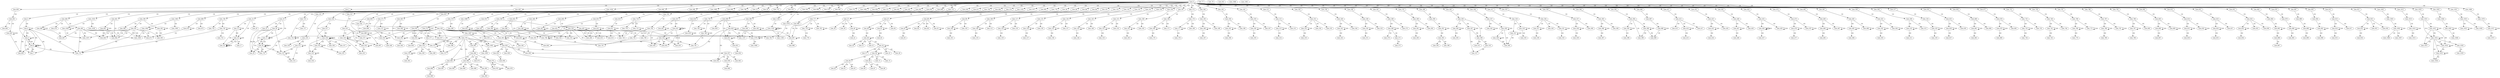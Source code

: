 digraph G {
  Line_0;
  Line_2;
  Line_3;
  Line_4;
  Line_4;
  Line_5;
  Line_7;
  Line_8;
  Line_8;
  Line_13;
  Line_14;
  Line_15;
  Line_15;
  Line_16;
  Line_16;
  Line_17;
  Line_17;
  Line_18;
  Line_18;
  Line_20;
  Line_24;
  Line_25;
  Line_26;
  Line_26;
  Line_27;
  Line_27;
  Line_29;
  Line_30;
  Line_30;
  Line_32;
  Line_36;
  Line_37;
  Line_38;
  Line_39;
  Line_39;
  Line_40;
  Line_40;
  Line_41;
  Line_46;
  Line_47;
  Line_48;
  Line_48;
  Line_49;
  Line_49;
  Line_49;
  Line_50;
  Line_51;
  Line_52;
  Line_54;
  Line_54;
  Line_54;
  Line_55;
  Line_56;
  Line_57;
  Line_59;
  Line_59;
  Line_60;
  Line_61;
  Line_62;
  Line_63;
  Line_66;
  Line_67;
  Line_68;
  Line_69;
  Line_72;
  Line_73;
  Line_77;
  Line_78;
  Line_81;
  Line_81;
  Line_82;
  Line_84;
  Line_88;
  Line_89;
  Line_90;
  Line_91;
  Line_91;
  Line_92;
  Line_92;
  Line_93;
  Line_94;
  Line_98;
  Line_99;
  Line_100;
  Line_100;
  Line_100;
  Line_101;
  Line_103;
  Line_107;
  Line_108;
  Line_109;
  Line_109;
  Line_109;
  Line_110;
  Line_112;
  Line_116;
  Line_117;
  Line_118;
  Line_118;
  Line_118;
  Line_119;
  Line_120;
  Line_124;
  Line_125;
  Line_126;
  Line_126;
  Line_127;
  Line_129;
  Line_133;
  Line_134;
  Line_135;
  Line_135;
  Line_135;
  Line_136;
  Line_137;
  Line_141;
  Line_142;
  Line_143;
  Line_143;
  Line_144;
  Line_146;
  Line_150;
  Line_151;
  Line_152;
  Line_152;
  Line_152;
  Line_153;
  Line_155;
  Line_159;
  Line_160;
  Line_161;
  Line_161;
  Line_161;
  Line_162;
  Line_163;
  Line_167;
  Line_168;
  Line_169;
  Line_169;
  Line_169;
  Line_170;
  Line_171;
  Line_175;
  Line_176;
  Line_177;
  Line_177;
  Line_177;
  Line_178;
  Line_180;
  Line_184;
  Line_185;
  Line_186;
  Line_186;
  Line_186;
  Line_187;
  Line_189;
  Line_193;
  Line_194;
  Line_195;
  Line_195;
  Line_196;
  Line_198;
  Line_202;
  Line_203;
  Line_204;
  Line_204;
  Line_205;
  Line_207;
  Line_211;
  Line_212;
  Line_213;
  Line_213;
  Line_214;
  Line_215;
  Line_219;
  Line_220;
  Line_221;
  Line_221;
  Line_221;
  Line_222;
  Line_222;
  Line_223;
  Line_226;
  Line_230;
  Line_231;
  Line_232;
  Line_232;
  Line_232;
  Line_233;
  Line_234;
  Line_235;
  Line_239;
  Line_240;
  Line_241;
  Line_241;
  Line_242;
  Line_244;
  Line_248;
  Line_249;
  Line_250;
  Line_250;
  Line_251;
  Line_253;
  Line_257;
  Line_258;
  Line_259;
  Line_260;
  Line_260;
  Line_260;
  Line_261;
  Line_261;
  Line_263;
  Line_267;
  Line_268;
  Line_269;
  Line_269;
  Line_270;
  Line_271;
  Line_272;
  Line_275;
  Line_279;
  Line_280;
  Line_281;
  Line_281;
  Line_281;
  Line_283;
  Line_283;
  Line_283;
  Line_285;
  Line_289;
  Line_290;
  Line_291;
  Line_291;
  Line_292;
  Line_293;
  Line_296;
  Line_302;
  Line_303;
  Line_304;
  Line_304;
  Line_305;
  Line_307;
  Line_307;
  Line_307;
  Line_308;
  Line_310;
  Line_311;
  Line_311;
  Line_312;
  Line_312;
  Line_317;
  Line_318;
  Line_319;
  Line_319;
  Line_319;
  Line_320;
  Line_321;
  Line_321;
  Line_325;
  Line_326;
  Line_327;
  Line_327;
  Line_328;
  Line_330;
  Line_331;
  Line_331;
  Line_332;
  Line_336;
  Line_337;
  Line_338;
  Line_338;
  Line_338;
  Line_339;
  Line_339;
  Line_340;
  Line_343;
  Line_343;
  Line_347;
  Line_348;
  Line_349;
  Line_349;
  Line_349;
  Line_350;
  Line_352;
  Line_352;
  Line_356;
  Line_357;
  Line_358;
  Line_358;
  Line_359;
  Line_360;
  Line_364;
  Line_365;
  Line_366;
  Line_366;
  Line_366;
  Line_367;
  Line_369;
  Line_373;
  Line_374;
  Line_375;
  Line_375;
  Line_376;
  Line_377;
  Line_378;
  Line_378;
  Line_379;
  Line_379;
  Line_380;
  Line_381;
  Line_383;
  Line_386;
  Line_389;
  Line_393;
  Line_394;
  Line_395;
  Line_395;
  Line_395;
  Line_396;
  Line_398;
  Line_398;
  Line_399;
  Line_403;
  Line_404;
  Line_405;
  Line_405;
  Line_405;
  Line_406;
  Line_407;
  Line_407;
  Line_411;
  Line_412;
  Line_413;
  Line_414;
  Line_414;
  Line_414;
  Line_415;
  Line_417;
  Line_417;
  Line_421;
  Line_422;
  Line_423;
  Line_423;
  Line_423;
  Line_424;
  Line_426;
  Line_426;
  Line_426;
  Line_426;
  Line_430;
  Line_431;
  Line_432;
  Line_432;
  Line_434;
  Line_434;
  Line_435;
  Line_435;
  Line_439;
  Line_441;
  Line_441;
  Line_445;
  Line_446;
  Line_447;
  Line_447;
  Line_447;
  Line_448;
  Line_450;
  Line_454;
  Line_455;
  Line_456;
  Line_456;
  Line_457;
  Line_457;
  Line_459;
  Line_459;
  Line_459;
  Line_463;
  Line_464;
  Line_465;
  Line_466;
  Line_466;
  Line_466;
  Line_467;
  Line_470;
  Line_474;
  Line_475;
  Line_476;
  Line_476;
  Line_476;
  Line_477;
  Line_478;
  Line_478;
  Line_482;
  Line_483;
  Line_484;
  Line_484;
  Line_485;
  Line_487;
  Line_487;
  Line_491;
  Line_492;
  Line_493;
  Line_493;
  Line_493;
  Line_494;
  Line_496;
  Line_496;
  Line_500;
  Line_501;
  Line_502;
  Line_502;
  Line_502;
  Line_503;
  Line_504;
  Line_504;
  Line_508;
  Line_509;
  Line_510;
  Line_510;
  Line_510;
  Line_511;
  Line_513;
  Line_517;
  Line_518;
  Line_519;
  Line_519;
  Line_519;
  Line_520;
  Line_520;
  Line_525;
  Line_526;
  Line_527;
  Line_527;
  Line_528;
  Line_528;
  Line_528;
  Line_532;
  Line_532;
  Line_532;
  Line_533;
  Line_533;
  Line_533;
  Line_534;
  Line_535;
  Line_536;
  Line_537;
  Line_539;
  Line_539;
  Line_543;
  Line_544;
  Line_545;
  Line_545;
  Line_545;
  Line_546;
  Line_546;
  Line_551;
  Line_552;
  Line_553;
  Line_553;
  Line_554;
  Line_555;
  Line_557;
  Line_557;
  Line_561;
  Line_562;
  Line_563;
  Line_563;
  Line_564;
  Line_566;
  Line_566;
  Line_570;
  Line_571;
  Line_572;
  Line_572;
  Line_572;
  Line_573;
  Line_575;
  Line_575;
  Line_579;
  Line_580;
  Line_581;
  Line_581;
  Line_582;
  Line_584;
  Line_584;
  Line_585;
  Line_585;
  Line_585;
  Line_589;
  Line_590;
  Line_591;
  Line_592;
  Line_592;
  Line_592;
  Line_593;
  Line_596;
  Line_600;
  Line_601;
  Line_602;
  Line_602;
  Line_603;
  Line_605;
  Line_609;
  Line_610;
  Line_611;
  Line_611;
  Line_612;
  Line_617;
  Line_618;
  Line_619;
  Line_619;
  Line_619;
  Line_620;
  Line_624;
  Line_625;
  Line_626;
  Line_626;
  Line_626;
  Line_627;
  Line_629;
  Line_633;
  Line_634;
  Line_635;
  Line_635;
  Line_635;
  Line_636;
  Line_637;
  Line_641;
  Line_642;
  Line_643;
  Line_643;
  Line_643;
  Line_644;
  Line_646;
  Line_650;
  Line_651;
  Line_652;
  Line_652;
  Line_652;
  Line_653;
  Line_655;
  Line_659;
  Line_660;
  Line_661;
  Line_661;
  Line_661;
  Line_662;
  Line_664;
  Line_668;
  Line_669;
  Line_670;
  Line_670;
  Line_670;
  Line_671;
  Line_673;
  Line_677;
  Line_678;
  Line_679;
  Line_679;
  Line_679;
  Line_680;
  Line_682;
  Line_686;
  Line_687;
  Line_688;
  Line_688;
  Line_688;
  Line_689;
  Line_694;
  Line_695;
  Line_696;
  Line_696;
  Line_696;
  Line_697;
  Line_699;
  Line_703;
  Line_704;
  Line_705;
  Line_706;
  Line_706;
  Line_707;
  Line_709;
  Line_713;
  Line_714;
  Line_715;
  Line_715;
  Line_716;
  Line_718;
  Line_722;
  Line_723;
  Line_724;
  Line_724;
  Line_724;
  Line_725;
  Line_727;
  Line_731;
  Line_732;
  Line_733;
  Line_733;
  Line_733;
  Line_734;
  Line_735;
  Line_739;
  Line_740;
  Line_741;
  Line_741;
  Line_741;
  Line_742;
  Line_744;
  Line_748;
  Line_749;
  Line_750;
  Line_750;
  Line_750;
  Line_751;
  Line_752;
  Line_754;
  Line_758;
  Line_759;
  Line_760;
  Line_760;
  Line_760;
  Line_761;
  Line_763;
  Line_763;
  Line_767;
  Line_768;
  Line_769;
  Line_769;
  Line_769;
  Line_770;
  Line_772;
  Line_772;
  Line_776;
  Line_777;
  Line_778;
  Line_778;
  Line_778;
  Line_779;
  Line_781;
  Line_781;
  Line_781;
  Line_782;
  Line_786;
  Line_787;
  Line_788;
  Line_788;
  Line_788;
  Line_789;
  Line_791;
  Line_791;
  Line_795;
  Line_796;
  Line_797;
  Line_797;
  Line_797;
  Line_798;
  Line_800;
  Line_804;
  Line_805;
  Line_806;
  Line_806;
  Line_806;
  Line_807;
  Line_809;
  Line_809;
  Line_813;
  Line_814;
  Line_815;
  Line_815;
  Line_815;
  Line_816;
  Line_818;
  Line_818;
  Line_822;
  Line_823;
  Line_824;
  Line_824;
  Line_824;
  Line_825;
  Line_827;
  Line_831;
  Line_832;
  Line_833;
  Line_833;
  Line_833;
  Line_834;
  Line_835;
  Line_836;
  Line_840;
  Line_841;
  Line_842;
  Line_842;
  Line_843;
  Line_844;
  Line_848;
  Line_849;
  Line_850;
  Line_850;
  Line_850;
  Line_850;
  Line_851;
  Line_851;
  Line_851;
  Line_853;
  Line_854;
  Line_854;
  Line_855;
  Line_855;
  Line_855;
  Line_859;
  Line_859;
  Line_859;
  Line_859;
  Line_863;
  Line_864;
  Line_865;
  Line_865;
  Line_865;
  Line_866;
  Line_867;
  Line_878;
  Line_879;
  Line_880;
  Line_880;
  Line_880;
  Line_881;
  Line_881;
  Line_881;
  Line_887;
  Line_888;
  Line_889;
  Line_889;
  Line_889;
  Line_890;
  Line_890;
  Line_890;
  Line_895;
  Line_896;
  Line_897;
  Line_897;
  Line_898;
  Line_903;
  Line_904;
  Line_905;
  Line_905;
  Line_905;
  Line_906;
  Line_912;
  Line_913;
  Line_914;
  Line_914;
  Line_914;
  Line_915;
  Line_917;
  Line_921;
  Line_922;
  Line_923;
  Line_923;
  Line_923;
  Line_924;
  Line_925;
  Line_926;
  Line_930;
  Line_931;
  Line_932;
  Line_932;
  Line_932;
  Line_933;
  Line_934;
  Line_936;
  Line_937;
  Line_937;
  Line_939;
  Line_940;
  Line_942;
  Line_945;
  Line_955;
  Line_956;
  Line_958;
  Line_961;
  Line_964;
  Line_965;
  Line_967;
  Line_968;
  Line_968;
  Line_969;
  Line_972;
  Line_974;
  Line_976;
  Line_979;
  Line_984;
  Line_985;
  Line_989;
  Line_992;
  Line_993;
  Line_995;
  Line_1002;
  Line_1003;
  Line_1004;
  Line_1004;
  Line_1004;
  Line_1006;
  Line_1006;
  Line_1006;
  Line_1007;
  Line_1012;
  Line_1013;
  Line_1014;
  Line_1014;
  Line_1015;
  Line_1020;
  Line_1021;
  Line_1022;
  Line_1022;
  Line_1023;
  Line_1023;
  Line_1024;
  Line_1024;
  Line_1025;
  Line_1025;
  Line_1026;
  Line_1027;
  Line_1028;
  Line_1029;
  Line_1034;
  Line_1035;
  Line_1036;
  Line_1036;
  Line_1036;
  Line_1037;
  Line_1039;
  Line_1043;
  Line_1044;
  Line_1045;
  Line_1045;
  Line_1045;
  Line_1046;
  Line_1051;
  Line_1052;
  Line_1053;
  Line_1053;
  Line_1053;
  Line_1056;
  Line_1060;
  Line_1061;
  Line_1062;
  Line_1062;
  Line_1062;
  Line_1063;
  Line_1065;
  Line_1069;
  Line_1070;
  Line_1071;
  Line_1071;
  Line_1071;
  Line_1072;
  Line_1077;
  Line_1078;
  Line_1079;
  Line_1079;
  Line_1079;
  Line_1080;
  Line_1085;
  Line_1086;
  Line_1087;
  Line_1087;
  Line_1089;
  Line_1091;
  Line_1093;
  Line_1093;
  Line_1095;
  Line_1103;
  Line_1104;
  Line_1105;
  Line_1105;
  Line_1106;
  Line_1107;
  Line_0 -> Line_2 [ label="CD" ];
  Line_2 -> Line_3 [ label="CD" ];
  Line_3 -> Line_4 [ label="CD" ];
  Line_4 -> Line_4 [ label="CD" ];
  Line_3 -> Line_5 [ label="CD" ];
  Line_5 -> Line_5 [ label="CD" ];
  Line_4 -> Line_5 [ label="FD" ];
  Line_5 -> Line_7 [ label="CD" ];
  Line_4 -> Line_7 [ label="FD" ];
  Line_5 -> Line_8 [ label="CD" ];
  Line_8 -> Line_8 [ label="FD" ];
  Line_4 -> Line_8 [ label="FD" ];
  Line_8 -> Line_8 [ label="CD" ];
  Line_0 -> Line_13 [ label="CD" ];
  Line_13 -> Line_14 [ label="CD" ];
  Line_14 -> Line_15 [ label="CD" ];
  Line_15 -> Line_15 [ label="CD" ];
  Line_14 -> Line_16 [ label="CD" ];
  Line_16 -> Line_16 [ label="CD" ];
  Line_15 -> Line_16 [ label="FD" ];
  Line_16 -> Line_17 [ label="CD" ];
  Line_16 -> Line_18 [ label="CD" ];
  Line_18 -> Line_18 [ label="FD" ];
  Line_15 -> Line_18 [ label="FD" ];
  Line_18 -> Line_18 [ label="CD" ];
  Line_14 -> Line_20 [ label="CD" ];
  Line_0 -> Line_24 [ label="CD" ];
  Line_24 -> Line_25 [ label="CD" ];
  Line_25 -> Line_26 [ label="CD" ];
  Line_26 -> Line_26 [ label="CD" ];
  Line_25 -> Line_27 [ label="CD" ];
  Line_27 -> Line_27 [ label="CD" ];
  Line_26 -> Line_27 [ label="FD" ];
  Line_27 -> Line_29 [ label="CD" ];
  Line_26 -> Line_29 [ label="FD" ];
  Line_27 -> Line_30 [ label="CD" ];
  Line_30 -> Line_30 [ label="FD" ];
  Line_26 -> Line_30 [ label="FD" ];
  Line_30 -> Line_30 [ label="CD" ];
  Line_25 -> Line_32 [ label="CD" ];
  Line_0 -> Line_36 [ label="CD" ];
  Line_36 -> Line_37 [ label="CD" ];
  Line_37 -> Line_38 [ label="CD" ];
  Line_37 -> Line_39 [ label="CD" ];
  Line_37 -> Line_40 [ label="CD" ];
  Line_40 -> Line_40 [ label="CD" ];
  Line_40 -> Line_41 [ label="CD" ];
  Line_0 -> Line_46 [ label="CD" ];
  Line_46 -> Line_47 [ label="CD" ];
  Line_47 -> Line_48 [ label="CD" ];
  Line_48 -> Line_48 [ label="CD" ];
  Line_48 -> Line_49 [ label="CD" ];
  Line_49 -> Line_49 [ label="CD" ];
  Line_49 -> Line_50 [ label="CD" ];
  Line_49 -> Line_51 [ label="CD" ];
  Line_49 -> Line_52 [ label="CD" ];
  Line_49 -> Line_54 [ label="CD" ];
  Line_54 -> Line_54 [ label="CD" ];
  Line_54 -> Line_55 [ label="CD" ];
  Line_54 -> Line_56 [ label="CD" ];
  Line_54 -> Line_57 [ label="CD" ];
  Line_54 -> Line_59 [ label="CD" ];
  Line_59 -> Line_59 [ label="CD" ];
  Line_59 -> Line_60 [ label="CD" ];
  Line_60 -> Line_61 [ label="CD" ];
  Line_60 -> Line_62 [ label="CD" ];
  Line_60 -> Line_63 [ label="CD" ];
  Line_59 -> Line_66 [ label="CD" ];
  Line_66 -> Line_67 [ label="CD" ];
  Line_66 -> Line_68 [ label="CD" ];
  Line_66 -> Line_69 [ label="CD" ];
  Line_59 -> Line_72 [ label="CD" ];
  Line_59 -> Line_73 [ label="CD" ];
  Line_47 -> Line_81 [ label="CD" ];
  Line_81 -> Line_81 [ label="CD" ];
  Line_81 -> Line_82 [ label="CD" ];
  Line_47 -> Line_84 [ label="CD" ];
  Line_0 -> Line_88 [ label="CD" ];
  Line_88 -> Line_89 [ label="CD" ];
  Line_89 -> Line_90 [ label="CD" ];
  Line_89 -> Line_91 [ label="CD" ];
  Line_91 -> Line_91 [ label="CD" ];
  Line_89 -> Line_92 [ label="CD" ];
  Line_92 -> Line_92 [ label="CD" ];
  Line_92 -> Line_93 [ label="CD" ];
  Line_89 -> Line_94 [ label="CD" ];
  Line_0 -> Line_98 [ label="CD" ];
  Line_98 -> Line_99 [ label="CD" ];
  Line_99 -> Line_100 [ label="CD" ];
  Line_100 -> Line_100 [ label="CD" ];
  Line_100 -> Line_101 [ label="CD" ];
  Line_99 -> Line_103 [ label="CD" ];
  Line_0 -> Line_107 [ label="CD" ];
  Line_107 -> Line_108 [ label="CD" ];
  Line_108 -> Line_109 [ label="CD" ];
  Line_109 -> Line_109 [ label="CD" ];
  Line_109 -> Line_110 [ label="CD" ];
  Line_108 -> Line_112 [ label="CD" ];
  Line_0 -> Line_116 [ label="CD" ];
  Line_116 -> Line_117 [ label="CD" ];
  Line_117 -> Line_118 [ label="CD" ];
  Line_118 -> Line_118 [ label="CD" ];
  Line_118 -> Line_119 [ label="CD" ];
  Line_117 -> Line_120 [ label="CD" ];
  Line_0 -> Line_124 [ label="CD" ];
  Line_124 -> Line_125 [ label="CD" ];
  Line_125 -> Line_126 [ label="CD" ];
  Line_126 -> Line_126 [ label="CD" ];
  Line_126 -> Line_127 [ label="CD" ];
  Line_125 -> Line_129 [ label="CD" ];
  Line_0 -> Line_133 [ label="CD" ];
  Line_133 -> Line_134 [ label="CD" ];
  Line_134 -> Line_135 [ label="CD" ];
  Line_135 -> Line_135 [ label="CD" ];
  Line_135 -> Line_136 [ label="CD" ];
  Line_134 -> Line_137 [ label="CD" ];
  Line_0 -> Line_141 [ label="CD" ];
  Line_141 -> Line_142 [ label="CD" ];
  Line_142 -> Line_143 [ label="CD" ];
  Line_143 -> Line_143 [ label="CD" ];
  Line_143 -> Line_144 [ label="CD" ];
  Line_142 -> Line_146 [ label="CD" ];
  Line_0 -> Line_150 [ label="CD" ];
  Line_150 -> Line_151 [ label="CD" ];
  Line_151 -> Line_152 [ label="CD" ];
  Line_152 -> Line_152 [ label="CD" ];
  Line_152 -> Line_153 [ label="CD" ];
  Line_151 -> Line_155 [ label="CD" ];
  Line_0 -> Line_159 [ label="CD" ];
  Line_159 -> Line_160 [ label="CD" ];
  Line_160 -> Line_161 [ label="CD" ];
  Line_161 -> Line_161 [ label="CD" ];
  Line_161 -> Line_162 [ label="CD" ];
  Line_160 -> Line_163 [ label="CD" ];
  Line_0 -> Line_167 [ label="CD" ];
  Line_167 -> Line_168 [ label="CD" ];
  Line_168 -> Line_169 [ label="CD" ];
  Line_169 -> Line_169 [ label="CD" ];
  Line_169 -> Line_170 [ label="CD" ];
  Line_168 -> Line_171 [ label="CD" ];
  Line_0 -> Line_175 [ label="CD" ];
  Line_175 -> Line_176 [ label="CD" ];
  Line_176 -> Line_177 [ label="CD" ];
  Line_177 -> Line_177 [ label="CD" ];
  Line_177 -> Line_178 [ label="CD" ];
  Line_176 -> Line_180 [ label="CD" ];
  Line_0 -> Line_184 [ label="CD" ];
  Line_184 -> Line_185 [ label="CD" ];
  Line_185 -> Line_186 [ label="CD" ];
  Line_186 -> Line_186 [ label="CD" ];
  Line_186 -> Line_187 [ label="CD" ];
  Line_185 -> Line_189 [ label="CD" ];
  Line_0 -> Line_193 [ label="CD" ];
  Line_193 -> Line_194 [ label="CD" ];
  Line_194 -> Line_195 [ label="CD" ];
  Line_195 -> Line_195 [ label="CD" ];
  Line_195 -> Line_196 [ label="CD" ];
  Line_194 -> Line_198 [ label="CD" ];
  Line_0 -> Line_202 [ label="CD" ];
  Line_202 -> Line_203 [ label="CD" ];
  Line_203 -> Line_204 [ label="CD" ];
  Line_204 -> Line_204 [ label="CD" ];
  Line_204 -> Line_205 [ label="CD" ];
  Line_203 -> Line_207 [ label="CD" ];
  Line_0 -> Line_211 [ label="CD" ];
  Line_211 -> Line_212 [ label="CD" ];
  Line_212 -> Line_213 [ label="CD" ];
  Line_213 -> Line_213 [ label="CD" ];
  Line_213 -> Line_214 [ label="CD" ];
  Line_212 -> Line_215 [ label="CD" ];
  Line_0 -> Line_219 [ label="CD" ];
  Line_219 -> Line_220 [ label="CD" ];
  Line_220 -> Line_221 [ label="CD" ];
  Line_221 -> Line_221 [ label="CD" ];
  Line_221 -> Line_222 [ label="CD" ];
  Line_222 -> Line_222 [ label="CD" ];
  Line_30 -> Line_222 [ label="FD" ];
  Line_26 -> Line_222 [ label="FD" ];
  Line_221 -> Line_223 [ label="CD" ];
  Line_222 -> Line_223 [ label="FD" ];
  Line_220 -> Line_226 [ label="CD" ];
  Line_0 -> Line_230 [ label="CD" ];
  Line_230 -> Line_231 [ label="CD" ];
  Line_231 -> Line_232 [ label="CD" ];
  Line_232 -> Line_232 [ label="CD" ];
  Line_232 -> Line_233 [ label="CD" ];
  Line_231 -> Line_234 [ label="CD" ];
  Line_231 -> Line_235 [ label="CD" ];
  Line_0 -> Line_239 [ label="CD" ];
  Line_239 -> Line_240 [ label="CD" ];
  Line_240 -> Line_241 [ label="CD" ];
  Line_241 -> Line_241 [ label="CD" ];
  Line_241 -> Line_242 [ label="CD" ];
  Line_240 -> Line_244 [ label="CD" ];
  Line_0 -> Line_248 [ label="CD" ];
  Line_248 -> Line_249 [ label="CD" ];
  Line_249 -> Line_250 [ label="CD" ];
  Line_250 -> Line_250 [ label="CD" ];
  Line_250 -> Line_251 [ label="CD" ];
  Line_249 -> Line_253 [ label="CD" ];
  Line_0 -> Line_257 [ label="CD" ];
  Line_257 -> Line_258 [ label="CD" ];
  Line_258 -> Line_259 [ label="CD" ];
  Line_258 -> Line_260 [ label="CD" ];
  Line_260 -> Line_260 [ label="CD" ];
  Line_260 -> Line_261 [ label="CD" ];
  Line_259 -> Line_261 [ label="FD" ];
  Line_258 -> Line_263 [ label="CD" ];
  Line_0 -> Line_267 [ label="CD" ];
  Line_267 -> Line_268 [ label="CD" ];
  Line_268 -> Line_269 [ label="CD" ];
  Line_269 -> Line_269 [ label="CD" ];
  Line_269 -> Line_270 [ label="CD" ];
  Line_269 -> Line_271 [ label="CD" ];
  Line_271 -> Line_272 [ label="CD" ];
  Line_268 -> Line_275 [ label="CD" ];
  Line_0 -> Line_279 [ label="CD" ];
  Line_279 -> Line_280 [ label="CD" ];
  Line_280 -> Line_281 [ label="CD" ];
  Line_281 -> Line_281 [ label="CD" ];
  Line_281 -> Line_283 [ label="CD" ];
  Line_280 -> Line_285 [ label="CD" ];
  Line_0 -> Line_289 [ label="CD" ];
  Line_289 -> Line_290 [ label="CD" ];
  Line_290 -> Line_291 [ label="CD" ];
  Line_291 -> Line_291 [ label="CD" ];
  Line_291 -> Line_292 [ label="CD" ];
  Line_292 -> Line_293 [ label="CD" ];
  Line_292 -> Line_296 [ label="CD" ];
  Line_0 -> Line_302 [ label="CD" ];
  Line_302 -> Line_303 [ label="CD" ];
  Line_303 -> Line_304 [ label="CD" ];
  Line_304 -> Line_304 [ label="CD" ];
  Line_304 -> Line_305 [ label="CD" ];
  Line_303 -> Line_307 [ label="CD" ];
  Line_307 -> Line_307 [ label="CD" ];
  Line_303 -> Line_308 [ label="CD" ];
  Line_307 -> Line_308 [ label="FD" ];
  Line_308 -> Line_310 [ label="CD" ];
  Line_310 -> Line_311 [ label="CD" ];
  Line_307 -> Line_311 [ label="FD" ];
  Line_308 -> Line_312 [ label="CD" ];
  Line_0 -> Line_317 [ label="CD" ];
  Line_317 -> Line_318 [ label="CD" ];
  Line_318 -> Line_319 [ label="CD" ];
  Line_319 -> Line_319 [ label="CD" ];
  Line_319 -> Line_320 [ label="CD" ];
  Line_318 -> Line_321 [ label="CD" ];
  Line_321 -> Line_321 [ label="CD" ];
  Line_0 -> Line_325 [ label="CD" ];
  Line_325 -> Line_326 [ label="CD" ];
  Line_326 -> Line_327 [ label="CD" ];
  Line_327 -> Line_327 [ label="CD" ];
  Line_327 -> Line_328 [ label="CD" ];
  Line_326 -> Line_330 [ label="CD" ];
  Line_326 -> Line_331 [ label="CD" ];
  Line_331 -> Line_331 [ label="CD" ];
  Line_331 -> Line_332 [ label="CD" ];
  Line_0 -> Line_336 [ label="CD" ];
  Line_336 -> Line_337 [ label="CD" ];
  Line_337 -> Line_338 [ label="CD" ];
  Line_338 -> Line_338 [ label="CD" ];
  Line_338 -> Line_339 [ label="CD" ];
  Line_339 -> Line_339 [ label="CD" ];
  Line_338 -> Line_340 [ label="CD" ];
  Line_339 -> Line_340 [ label="FD" ];
  Line_321 -> Line_340 [ label="FD" ];
  Line_337 -> Line_343 [ label="CD" ];
  Line_343 -> Line_343 [ label="CD" ];
  Line_0 -> Line_347 [ label="CD" ];
  Line_347 -> Line_348 [ label="CD" ];
  Line_348 -> Line_349 [ label="CD" ];
  Line_349 -> Line_349 [ label="CD" ];
  Line_349 -> Line_350 [ label="CD" ];
  Line_259 -> Line_350 [ label="FD" ];
  Line_348 -> Line_352 [ label="CD" ];
  Line_352 -> Line_352 [ label="CD" ];
  Line_259 -> Line_352 [ label="FD" ];
  Line_0 -> Line_356 [ label="CD" ];
  Line_356 -> Line_357 [ label="CD" ];
  Line_357 -> Line_358 [ label="CD" ];
  Line_358 -> Line_358 [ label="CD" ];
  Line_358 -> Line_359 [ label="CD" ];
  Line_357 -> Line_360 [ label="CD" ];
  Line_0 -> Line_364 [ label="CD" ];
  Line_364 -> Line_365 [ label="CD" ];
  Line_365 -> Line_366 [ label="CD" ];
  Line_366 -> Line_366 [ label="CD" ];
  Line_366 -> Line_367 [ label="CD" ];
  Line_365 -> Line_369 [ label="CD" ];
  Line_0 -> Line_373 [ label="CD" ];
  Line_373 -> Line_374 [ label="CD" ];
  Line_374 -> Line_375 [ label="CD" ];
  Line_375 -> Line_375 [ label="CD" ];
  Line_375 -> Line_376 [ label="CD" ];
  Line_375 -> Line_377 [ label="CD" ];
  Line_377 -> Line_378 [ label="CD" ];
  Line_378 -> Line_379 [ label="CD" ];
  Line_379 -> Line_379 [ label="CD" ];
  Line_378 -> Line_380 [ label="CD" ];
  Line_379 -> Line_381 [ label="FD" ];
  Line_378 -> Line_383 [ label="CD" ];
  Line_377 -> Line_386 [ label="CD" ];
  Line_376 -> Line_386 [ label="FD" ];
  Line_374 -> Line_389 [ label="CD" ];
  Line_0 -> Line_393 [ label="CD" ];
  Line_393 -> Line_394 [ label="CD" ];
  Line_394 -> Line_395 [ label="CD" ];
  Line_395 -> Line_395 [ label="CD" ];
  Line_395 -> Line_396 [ label="CD" ];
  Line_394 -> Line_398 [ label="CD" ];
  Line_398 -> Line_398 [ label="CD" ];
  Line_394 -> Line_399 [ label="CD" ];
  Line_398 -> Line_399 [ label="FD" ];
  Line_0 -> Line_403 [ label="CD" ];
  Line_403 -> Line_404 [ label="CD" ];
  Line_404 -> Line_405 [ label="CD" ];
  Line_405 -> Line_405 [ label="CD" ];
  Line_405 -> Line_406 [ label="CD" ];
  Line_259 -> Line_406 [ label="FD" ];
  Line_404 -> Line_407 [ label="CD" ];
  Line_407 -> Line_407 [ label="CD" ];
  Line_0 -> Line_411 [ label="CD" ];
  Line_411 -> Line_412 [ label="CD" ];
  Line_412 -> Line_413 [ label="CD" ];
  Line_412 -> Line_414 [ label="CD" ];
  Line_414 -> Line_414 [ label="CD" ];
  Line_414 -> Line_415 [ label="CD" ];
  Line_412 -> Line_417 [ label="CD" ];
  Line_0 -> Line_421 [ label="CD" ];
  Line_421 -> Line_422 [ label="CD" ];
  Line_422 -> Line_423 [ label="CD" ];
  Line_423 -> Line_423 [ label="CD" ];
  Line_423 -> Line_424 [ label="CD" ];
  Line_422 -> Line_426 [ label="CD" ];
  Line_0 -> Line_430 [ label="CD" ];
  Line_430 -> Line_431 [ label="CD" ];
  Line_431 -> Line_432 [ label="CD" ];
  Line_432 -> Line_432 [ label="CD" ];
  Line_432 -> Line_432 [ label="CD" ];
  Line_432 -> Line_434 [ label="CD" ];
  Line_434 -> Line_434 [ label="CD" ];
  Line_432 -> Line_435 [ label="CD" ];
  Line_434 -> Line_435 [ label="FD" ];
  Line_432 -> Line_439 [ label="CD" ];
  Line_434 -> Line_439 [ label="FD" ];
  Line_431 -> Line_441 [ label="CD" ];
  Line_441 -> Line_441 [ label="CD" ];
  Line_0 -> Line_445 [ label="CD" ];
  Line_445 -> Line_446 [ label="CD" ];
  Line_446 -> Line_447 [ label="CD" ];
  Line_447 -> Line_447 [ label="CD" ];
  Line_447 -> Line_448 [ label="CD" ];
  Line_446 -> Line_450 [ label="CD" ];
  Line_0 -> Line_454 [ label="CD" ];
  Line_454 -> Line_455 [ label="CD" ];
  Line_455 -> Line_456 [ label="CD" ];
  Line_456 -> Line_456 [ label="CD" ];
  Line_456 -> Line_456 [ label="CD" ];
  Line_456 -> Line_457 [ label="CD" ];
  Line_455 -> Line_459 [ label="CD" ];
  Line_459 -> Line_459 [ label="CD" ];
  Line_0 -> Line_463 [ label="CD" ];
  Line_463 -> Line_464 [ label="CD" ];
  Line_464 -> Line_465 [ label="CD" ];
  Line_464 -> Line_466 [ label="CD" ];
  Line_466 -> Line_466 [ label="CD" ];
  Line_466 -> Line_467 [ label="CD" ];
  Line_465 -> Line_467 [ label="FD" ];
  Line_464 -> Line_470 [ label="CD" ];
  Line_0 -> Line_474 [ label="CD" ];
  Line_474 -> Line_475 [ label="CD" ];
  Line_475 -> Line_476 [ label="CD" ];
  Line_476 -> Line_476 [ label="CD" ];
  Line_476 -> Line_477 [ label="CD" ];
  Line_475 -> Line_478 [ label="CD" ];
  Line_478 -> Line_478 [ label="CD" ];
  Line_0 -> Line_482 [ label="CD" ];
  Line_482 -> Line_483 [ label="CD" ];
  Line_483 -> Line_484 [ label="CD" ];
  Line_484 -> Line_484 [ label="CD" ];
  Line_484 -> Line_485 [ label="CD" ];
  Line_483 -> Line_487 [ label="CD" ];
  Line_487 -> Line_487 [ label="CD" ];
  Line_0 -> Line_491 [ label="CD" ];
  Line_491 -> Line_492 [ label="CD" ];
  Line_492 -> Line_493 [ label="CD" ];
  Line_493 -> Line_493 [ label="CD" ];
  Line_493 -> Line_494 [ label="CD" ];
  Line_492 -> Line_496 [ label="CD" ];
  Line_496 -> Line_496 [ label="CD" ];
  Line_0 -> Line_500 [ label="CD" ];
  Line_500 -> Line_501 [ label="CD" ];
  Line_501 -> Line_502 [ label="CD" ];
  Line_502 -> Line_502 [ label="CD" ];
  Line_502 -> Line_503 [ label="CD" ];
  Line_501 -> Line_504 [ label="CD" ];
  Line_504 -> Line_504 [ label="CD" ];
  Line_0 -> Line_508 [ label="CD" ];
  Line_508 -> Line_509 [ label="CD" ];
  Line_509 -> Line_510 [ label="CD" ];
  Line_510 -> Line_510 [ label="CD" ];
  Line_510 -> Line_511 [ label="CD" ];
  Line_509 -> Line_513 [ label="CD" ];
  Line_0 -> Line_517 [ label="CD" ];
  Line_517 -> Line_518 [ label="CD" ];
  Line_518 -> Line_519 [ label="CD" ];
  Line_519 -> Line_519 [ label="CD" ];
  Line_519 -> Line_520 [ label="CD" ];
  Line_0 -> Line_525 [ label="CD" ];
  Line_525 -> Line_526 [ label="CD" ];
  Line_526 -> Line_527 [ label="CD" ];
  Line_526 -> Line_528 [ label="CD" ];
  Line_528 -> Line_528 [ label="CD" ];
  Line_528 -> Line_528 [ label="CD" ];
  Line_527 -> Line_528 [ label="FD" ];
  Line_528 -> Line_532 [ label="CD" ];
  Line_532 -> Line_532 [ label="CD" ];
  Line_527 -> Line_532 [ label="FD" ];
  Line_528 -> Line_533 [ label="CD" ];
  Line_533 -> Line_533 [ label="CD" ];
  Line_532 -> Line_533 [ label="FD" ];
  Line_533 -> Line_534 [ label="CD" ];
  Line_528 -> Line_535 [ label="CD" ];
  Line_532 -> Line_535 [ label="FD" ];
  Line_528 -> Line_536 [ label="CD" ];
  Line_528 -> Line_537 [ label="CD" ];
  Line_526 -> Line_539 [ label="CD" ];
  Line_0 -> Line_543 [ label="CD" ];
  Line_543 -> Line_544 [ label="CD" ];
  Line_544 -> Line_545 [ label="CD" ];
  Line_545 -> Line_545 [ label="CD" ];
  Line_539 -> Line_545 [ label="FD" ];
  Line_545 -> Line_546 [ label="CD" ];
  Line_0 -> Line_551 [ label="CD" ];
  Line_551 -> Line_552 [ label="CD" ];
  Line_552 -> Line_553 [ label="CD" ];
  Line_553 -> Line_553 [ label="CD" ];
  Line_539 -> Line_553 [ label="FD" ];
  Line_552 -> Line_554 [ label="CD" ];
  Line_554 -> Line_554 [ label="CD" ];
  Line_553 -> Line_554 [ label="FD" ];
  Line_554 -> Line_555 [ label="CD" ];
  Line_553 -> Line_555 [ label="FD" ];
  Line_552 -> Line_557 [ label="CD" ];
  Line_557 -> Line_557 [ label="CD" ];
  Line_0 -> Line_561 [ label="CD" ];
  Line_561 -> Line_562 [ label="CD" ];
  Line_562 -> Line_563 [ label="CD" ];
  Line_563 -> Line_563 [ label="CD" ];
  Line_539 -> Line_563 [ label="FD" ];
  Line_563 -> Line_564 [ label="CD" ];
  Line_562 -> Line_566 [ label="CD" ];
  Line_566 -> Line_566 [ label="CD" ];
  Line_0 -> Line_570 [ label="CD" ];
  Line_570 -> Line_571 [ label="CD" ];
  Line_571 -> Line_572 [ label="CD" ];
  Line_572 -> Line_572 [ label="CD" ];
  Line_539 -> Line_572 [ label="FD" ];
  Line_376 -> Line_572 [ label="FD" ];
  Line_572 -> Line_573 [ label="CD" ];
  Line_259 -> Line_573 [ label="FD" ];
  Line_376 -> Line_573 [ label="FD" ];
  Line_571 -> Line_575 [ label="CD" ];
  Line_575 -> Line_575 [ label="CD" ];
  Line_0 -> Line_579 [ label="CD" ];
  Line_579 -> Line_580 [ label="CD" ];
  Line_580 -> Line_581 [ label="CD" ];
  Line_581 -> Line_581 [ label="CD" ];
  Line_539 -> Line_581 [ label="FD" ];
  Line_581 -> Line_582 [ label="CD" ];
  Line_580 -> Line_584 [ label="CD" ];
  Line_580 -> Line_585 [ label="CD" ];
  Line_585 -> Line_585 [ label="CD" ];
  Line_0 -> Line_589 [ label="CD" ];
  Line_589 -> Line_590 [ label="CD" ];
  Line_590 -> Line_591 [ label="CD" ];
  Line_590 -> Line_592 [ label="CD" ];
  Line_592 -> Line_592 [ label="CD" ];
  Line_592 -> Line_593 [ label="CD" ];
  Line_591 -> Line_593 [ label="FD" ];
  Line_590 -> Line_596 [ label="CD" ];
  Line_0 -> Line_600 [ label="CD" ];
  Line_600 -> Line_601 [ label="CD" ];
  Line_601 -> Line_602 [ label="CD" ];
  Line_602 -> Line_602 [ label="CD" ];
  Line_602 -> Line_603 [ label="CD" ];
  Line_8 -> Line_603 [ label="FD" ];
  Line_4 -> Line_603 [ label="FD" ];
  Line_601 -> Line_605 [ label="CD" ];
  Line_0 -> Line_609 [ label="CD" ];
  Line_609 -> Line_610 [ label="CD" ];
  Line_610 -> Line_611 [ label="CD" ];
  Line_611 -> Line_611 [ label="CD" ];
  Line_611 -> Line_612 [ label="CD" ];
  Line_259 -> Line_612 [ label="FD" ];
  Line_0 -> Line_617 [ label="CD" ];
  Line_617 -> Line_618 [ label="CD" ];
  Line_618 -> Line_619 [ label="CD" ];
  Line_619 -> Line_619 [ label="CD" ];
  Line_619 -> Line_620 [ label="CD" ];
  Line_259 -> Line_620 [ label="FD" ];
  Line_434 -> Line_620 [ label="FD" ];
  Line_0 -> Line_624 [ label="CD" ];
  Line_624 -> Line_625 [ label="CD" ];
  Line_625 -> Line_626 [ label="CD" ];
  Line_626 -> Line_626 [ label="CD" ];
  Line_626 -> Line_627 [ label="CD" ];
  Line_625 -> Line_629 [ label="CD" ];
  Line_0 -> Line_633 [ label="CD" ];
  Line_633 -> Line_634 [ label="CD" ];
  Line_634 -> Line_635 [ label="CD" ];
  Line_635 -> Line_635 [ label="CD" ];
  Line_539 -> Line_635 [ label="FD" ];
  Line_635 -> Line_636 [ label="CD" ];
  Line_634 -> Line_637 [ label="CD" ];
  Line_539 -> Line_637 [ label="FD" ];
  Line_0 -> Line_641 [ label="CD" ];
  Line_641 -> Line_642 [ label="CD" ];
  Line_642 -> Line_643 [ label="CD" ];
  Line_643 -> Line_643 [ label="CD" ];
  Line_539 -> Line_643 [ label="FD" ];
  Line_643 -> Line_644 [ label="CD" ];
  Line_434 -> Line_644 [ label="FD" ];
  Line_642 -> Line_646 [ label="CD" ];
  Line_0 -> Line_650 [ label="CD" ];
  Line_650 -> Line_651 [ label="CD" ];
  Line_651 -> Line_652 [ label="CD" ];
  Line_652 -> Line_652 [ label="CD" ];
  Line_652 -> Line_653 [ label="CD" ];
  Line_259 -> Line_653 [ label="FD" ];
  Line_651 -> Line_655 [ label="CD" ];
  Line_0 -> Line_659 [ label="CD" ];
  Line_659 -> Line_660 [ label="CD" ];
  Line_660 -> Line_661 [ label="CD" ];
  Line_661 -> Line_661 [ label="CD" ];
  Line_661 -> Line_662 [ label="CD" ];
  Line_660 -> Line_664 [ label="CD" ];
  Line_0 -> Line_668 [ label="CD" ];
  Line_668 -> Line_669 [ label="CD" ];
  Line_669 -> Line_670 [ label="CD" ];
  Line_670 -> Line_670 [ label="CD" ];
  Line_670 -> Line_671 [ label="CD" ];
  Line_591 -> Line_671 [ label="FD" ];
  Line_465 -> Line_671 [ label="FD" ];
  Line_669 -> Line_673 [ label="CD" ];
  Line_0 -> Line_677 [ label="CD" ];
  Line_677 -> Line_678 [ label="CD" ];
  Line_678 -> Line_679 [ label="CD" ];
  Line_679 -> Line_679 [ label="CD" ];
  Line_679 -> Line_680 [ label="CD" ];
  Line_678 -> Line_682 [ label="CD" ];
  Line_0 -> Line_686 [ label="CD" ];
  Line_686 -> Line_687 [ label="CD" ];
  Line_687 -> Line_688 [ label="CD" ];
  Line_688 -> Line_688 [ label="CD" ];
  Line_688 -> Line_689 [ label="CD" ];
  Line_398 -> Line_689 [ label="FD" ];
  Line_0 -> Line_694 [ label="CD" ];
  Line_694 -> Line_695 [ label="CD" ];
  Line_695 -> Line_696 [ label="CD" ];
  Line_696 -> Line_696 [ label="CD" ];
  Line_696 -> Line_697 [ label="CD" ];
  Line_553 -> Line_697 [ label="FD" ];
  Line_695 -> Line_699 [ label="CD" ];
  Line_0 -> Line_703 [ label="CD" ];
  Line_703 -> Line_704 [ label="CD" ];
  Line_704 -> Line_705 [ label="CD" ];
  Line_704 -> Line_706 [ label="CD" ];
  Line_706 -> Line_706 [ label="CD" ];
  Line_539 -> Line_706 [ label="FD" ];
  Line_706 -> Line_707 [ label="CD" ];
  Line_705 -> Line_707 [ label="FD" ];
  Line_704 -> Line_709 [ label="CD" ];
  Line_0 -> Line_713 [ label="CD" ];
  Line_713 -> Line_714 [ label="CD" ];
  Line_714 -> Line_715 [ label="CD" ];
  Line_715 -> Line_715 [ label="CD" ];
  Line_715 -> Line_716 [ label="CD" ];
  Line_259 -> Line_716 [ label="FD" ];
  Line_714 -> Line_718 [ label="CD" ];
  Line_0 -> Line_722 [ label="CD" ];
  Line_722 -> Line_723 [ label="CD" ];
  Line_723 -> Line_724 [ label="CD" ];
  Line_724 -> Line_724 [ label="CD" ];
  Line_539 -> Line_724 [ label="FD" ];
  Line_724 -> Line_725 [ label="CD" ];
  Line_30 -> Line_725 [ label="FD" ];
  Line_26 -> Line_725 [ label="FD" ];
  Line_723 -> Line_727 [ label="CD" ];
  Line_0 -> Line_731 [ label="CD" ];
  Line_731 -> Line_732 [ label="CD" ];
  Line_732 -> Line_733 [ label="CD" ];
  Line_733 -> Line_733 [ label="CD" ];
  Line_733 -> Line_734 [ label="CD" ];
  Line_732 -> Line_735 [ label="CD" ];
  Line_0 -> Line_739 [ label="CD" ];
  Line_739 -> Line_740 [ label="CD" ];
  Line_740 -> Line_741 [ label="CD" ];
  Line_741 -> Line_741 [ label="CD" ];
  Line_741 -> Line_742 [ label="CD" ];
  Line_740 -> Line_744 [ label="CD" ];
  Line_0 -> Line_748 [ label="CD" ];
  Line_748 -> Line_749 [ label="CD" ];
  Line_749 -> Line_750 [ label="CD" ];
  Line_750 -> Line_750 [ label="CD" ];
  Line_750 -> Line_751 [ label="CD" ];
  Line_591 -> Line_751 [ label="FD" ];
  Line_465 -> Line_751 [ label="FD" ];
  Line_8 -> Line_751 [ label="FD" ];
  Line_4 -> Line_751 [ label="FD" ];
  Line_750 -> Line_752 [ label="CD" ];
  Line_749 -> Line_754 [ label="CD" ];
  Line_0 -> Line_758 [ label="CD" ];
  Line_758 -> Line_759 [ label="CD" ];
  Line_759 -> Line_760 [ label="CD" ];
  Line_760 -> Line_760 [ label="CD" ];
  Line_760 -> Line_761 [ label="CD" ];
  Line_434 -> Line_761 [ label="FD" ];
  Line_759 -> Line_763 [ label="CD" ];
  Line_763 -> Line_763 [ label="CD" ];
  Line_0 -> Line_767 [ label="CD" ];
  Line_767 -> Line_768 [ label="CD" ];
  Line_768 -> Line_769 [ label="CD" ];
  Line_769 -> Line_769 [ label="CD" ];
  Line_769 -> Line_770 [ label="CD" ];
  Line_768 -> Line_772 [ label="CD" ];
  Line_772 -> Line_772 [ label="CD" ];
  Line_0 -> Line_776 [ label="CD" ];
  Line_776 -> Line_777 [ label="CD" ];
  Line_777 -> Line_778 [ label="CD" ];
  Line_778 -> Line_778 [ label="CD" ];
  Line_778 -> Line_779 [ label="CD" ];
  Line_777 -> Line_781 [ label="CD" ];
  Line_781 -> Line_781 [ label="CD" ];
  Line_777 -> Line_782 [ label="CD" ];
  Line_539 -> Line_782 [ label="FD" ];
  Line_0 -> Line_786 [ label="CD" ];
  Line_786 -> Line_787 [ label="CD" ];
  Line_787 -> Line_788 [ label="CD" ];
  Line_788 -> Line_788 [ label="CD" ];
  Line_788 -> Line_789 [ label="CD" ];
  Line_787 -> Line_791 [ label="CD" ];
  Line_791 -> Line_791 [ label="CD" ];
  Line_0 -> Line_795 [ label="CD" ];
  Line_795 -> Line_796 [ label="CD" ];
  Line_796 -> Line_797 [ label="CD" ];
  Line_797 -> Line_797 [ label="CD" ];
  Line_797 -> Line_798 [ label="CD" ];
  Line_796 -> Line_800 [ label="CD" ];
  Line_0 -> Line_804 [ label="CD" ];
  Line_804 -> Line_805 [ label="CD" ];
  Line_805 -> Line_806 [ label="CD" ];
  Line_806 -> Line_806 [ label="CD" ];
  Line_806 -> Line_807 [ label="CD" ];
  Line_805 -> Line_809 [ label="CD" ];
  Line_809 -> Line_809 [ label="CD" ];
  Line_0 -> Line_813 [ label="CD" ];
  Line_813 -> Line_814 [ label="CD" ];
  Line_814 -> Line_815 [ label="CD" ];
  Line_815 -> Line_815 [ label="CD" ];
  Line_815 -> Line_816 [ label="CD" ];
  Line_814 -> Line_818 [ label="CD" ];
  Line_818 -> Line_818 [ label="CD" ];
  Line_0 -> Line_822 [ label="CD" ];
  Line_822 -> Line_823 [ label="CD" ];
  Line_823 -> Line_824 [ label="CD" ];
  Line_824 -> Line_824 [ label="CD" ];
  Line_824 -> Line_825 [ label="CD" ];
  Line_823 -> Line_827 [ label="CD" ];
  Line_0 -> Line_831 [ label="CD" ];
  Line_831 -> Line_832 [ label="CD" ];
  Line_832 -> Line_833 [ label="CD" ];
  Line_833 -> Line_833 [ label="CD" ];
  Line_833 -> Line_834 [ label="CD" ];
  Line_832 -> Line_835 [ label="CD" ];
  Line_832 -> Line_836 [ label="CD" ];
  Line_0 -> Line_840 [ label="CD" ];
  Line_840 -> Line_841 [ label="CD" ];
  Line_841 -> Line_842 [ label="CD" ];
  Line_842 -> Line_842 [ label="CD" ];
  Line_842 -> Line_843 [ label="CD" ];
  Line_591 -> Line_843 [ label="FD" ];
  Line_465 -> Line_843 [ label="FD" ];
  Line_841 -> Line_844 [ label="CD" ];
  Line_591 -> Line_844 [ label="FD" ];
  Line_465 -> Line_844 [ label="FD" ];
  Line_0 -> Line_848 [ label="CD" ];
  Line_848 -> Line_849 [ label="CD" ];
  Line_849 -> Line_850 [ label="CD" ];
  Line_850 -> Line_850 [ label="CD" ];
  Line_849 -> Line_851 [ label="CD" ];
  Line_851 -> Line_851 [ label="CD" ];
  Line_850 -> Line_851 [ label="FD" ];
  Line_851 -> Line_853 [ label="CD" ];
  Line_853 -> Line_854 [ label="CD" ];
  Line_849 -> Line_859 [ label="CD" ];
  Line_0 -> Line_863 [ label="CD" ];
  Line_863 -> Line_864 [ label="CD" ];
  Line_864 -> Line_865 [ label="CD" ];
  Line_865 -> Line_865 [ label="CD" ];
  Line_865 -> Line_866 [ label="CD" ];
  Line_866 -> Line_867 [ label="CD" ];
  Line_0 -> Line_878 [ label="CD" ];
  Line_878 -> Line_879 [ label="CD" ];
  Line_879 -> Line_880 [ label="CD" ];
  Line_880 -> Line_880 [ label="CD" ];
  Line_880 -> Line_881 [ label="CD" ];
  Line_0 -> Line_887 [ label="CD" ];
  Line_887 -> Line_888 [ label="CD" ];
  Line_888 -> Line_889 [ label="CD" ];
  Line_889 -> Line_889 [ label="CD" ];
  Line_889 -> Line_890 [ label="CD" ];
  Line_0 -> Line_895 [ label="CD" ];
  Line_895 -> Line_896 [ label="CD" ];
  Line_896 -> Line_897 [ label="CD" ];
  Line_897 -> Line_897 [ label="CD" ];
  Line_850 -> Line_897 [ label="FD" ];
  Line_897 -> Line_898 [ label="CD" ];
  Line_0 -> Line_903 [ label="CD" ];
  Line_903 -> Line_904 [ label="CD" ];
  Line_904 -> Line_905 [ label="CD" ];
  Line_905 -> Line_905 [ label="CD" ];
  Line_905 -> Line_906 [ label="CD" ];
  Line_0 -> Line_912 [ label="CD" ];
  Line_912 -> Line_913 [ label="CD" ];
  Line_913 -> Line_914 [ label="CD" ];
  Line_914 -> Line_914 [ label="CD" ];
  Line_914 -> Line_915 [ label="CD" ];
  Line_913 -> Line_917 [ label="CD" ];
  Line_0 -> Line_921 [ label="CD" ];
  Line_921 -> Line_922 [ label="CD" ];
  Line_922 -> Line_923 [ label="CD" ];
  Line_923 -> Line_923 [ label="CD" ];
  Line_923 -> Line_924 [ label="CD" ];
  Line_922 -> Line_925 [ label="CD" ];
  Line_922 -> Line_926 [ label="CD" ];
  Line_0 -> Line_930 [ label="CD" ];
  Line_930 -> Line_931 [ label="CD" ];
  Line_931 -> Line_932 [ label="CD" ];
  Line_932 -> Line_932 [ label="CD" ];
  Line_932 -> Line_933 [ label="CD" ];
  Line_933 -> Line_934 [ label="CD" ];
  Line_376 -> Line_934 [ label="FD" ];
  Line_934 -> Line_936 [ label="CD" ];
  Line_850 -> Line_936 [ label="FD" ];
  Line_539 -> Line_936 [ label="FD" ];
  Line_934 -> Line_937 [ label="CD" ];
  Line_937 -> Line_939 [ label="CD" ];
  Line_939 -> Line_940 [ label="CD" ];
  Line_937 -> Line_942 [ label="CD" ];
  Line_937 -> Line_945 [ label="CD" ];
  Line_850 -> Line_945 [ label="FD" ];
  Line_539 -> Line_945 [ label="FD" ];
  Line_934 -> Line_955 [ label="CD" ];
  Line_955 -> Line_956 [ label="CD" ];
  Line_934 -> Line_958 [ label="CD" ];
  Line_933 -> Line_961 [ label="CD" ];
  Line_376 -> Line_961 [ label="FD" ];
  Line_961 -> Line_964 [ label="CD" ];
  Line_964 -> Line_965 [ label="CD" ];
  Line_376 -> Line_965 [ label="FD" ];
  Line_965 -> Line_967 [ label="CD" ];
  Line_965 -> Line_968 [ label="CD" ];
  Line_968 -> Line_969 [ label="CD" ];
  Line_964 -> Line_972 [ label="CD" ];
  Line_964 -> Line_974 [ label="CD" ];
  Line_974 -> Line_976 [ label="CD" ];
  Line_974 -> Line_979 [ label="CD" ];
  Line_979 -> Line_979 [ label="FD" ];
  Line_964 -> Line_984 [ label="CD" ];
  Line_376 -> Line_984 [ label="FD" ];
  Line_984 -> Line_985 [ label="CD" ];
  Line_984 -> Line_989 [ label="CD" ];
  Line_984 -> Line_992 [ label="CD" ];
  Line_992 -> Line_993 [ label="CD" ];
  Line_984 -> Line_995 [ label="CD" ];
  Line_0 -> Line_1002 [ label="CD" ];
  Line_1002 -> Line_1003 [ label="CD" ];
  Line_1003 -> Line_1004 [ label="CD" ];
  Line_1004 -> Line_1004 [ label="CD" ];
  Line_1004 -> Line_1006 [ label="CD" ];
  Line_1004 -> Line_1007 [ label="CD" ];
  Line_0 -> Line_1012 [ label="CD" ];
  Line_1012 -> Line_1013 [ label="CD" ];
  Line_1013 -> Line_1014 [ label="CD" ];
  Line_1014 -> Line_1014 [ label="CD" ];
  Line_1014 -> Line_1015 [ label="CD" ];
  Line_0 -> Line_1020 [ label="CD" ];
  Line_1020 -> Line_1021 [ label="CD" ];
  Line_1021 -> Line_1022 [ label="CD" ];
  Line_1022 -> Line_1022 [ label="CD" ];
  Line_1021 -> Line_1023 [ label="CD" ];
  Line_1023 -> Line_1023 [ label="CD" ];
  Line_1022 -> Line_1023 [ label="FD" ];
  Line_1023 -> Line_1024 [ label="CD" ];
  Line_1024 -> Line_1024 [ label="CD" ];
  Line_1022 -> Line_1024 [ label="FD" ];
  Line_1023 -> Line_1025 [ label="CD" ];
  Line_1025 -> Line_1025 [ label="CD" ];
  Line_1024 -> Line_1025 [ label="FD" ];
  Line_1023 -> Line_1026 [ label="CD" ];
  Line_1025 -> Line_1026 [ label="FD" ];
  Line_1023 -> Line_1027 [ label="CD" ];
  Line_1022 -> Line_1027 [ label="FD" ];
  Line_1023 -> Line_1028 [ label="CD" ];
  Line_1028 -> Line_1029 [ label="CD" ];
  Line_0 -> Line_1034 [ label="CD" ];
  Line_1034 -> Line_1035 [ label="CD" ];
  Line_1035 -> Line_1036 [ label="CD" ];
  Line_1036 -> Line_1036 [ label="CD" ];
  Line_1036 -> Line_1037 [ label="CD" ];
  Line_591 -> Line_1037 [ label="FD" ];
  Line_465 -> Line_1037 [ label="FD" ];
  Line_1035 -> Line_1039 [ label="CD" ];
  Line_0 -> Line_1043 [ label="CD" ];
  Line_1043 -> Line_1044 [ label="CD" ];
  Line_1044 -> Line_1045 [ label="CD" ];
  Line_1045 -> Line_1045 [ label="CD" ];
  Line_1045 -> Line_1046 [ label="CD" ];
  Line_0 -> Line_1051 [ label="CD" ];
  Line_1051 -> Line_1052 [ label="CD" ];
  Line_1052 -> Line_1053 [ label="CD" ];
  Line_1053 -> Line_1053 [ label="CD" ];
  Line_1052 -> Line_1056 [ label="CD" ];
  Line_0 -> Line_1060 [ label="CD" ];
  Line_1060 -> Line_1061 [ label="CD" ];
  Line_1061 -> Line_1062 [ label="CD" ];
  Line_1062 -> Line_1062 [ label="CD" ];
  Line_1062 -> Line_1063 [ label="CD" ];
  Line_591 -> Line_1063 [ label="FD" ];
  Line_465 -> Line_1063 [ label="FD" ];
  Line_1061 -> Line_1065 [ label="CD" ];
  Line_0 -> Line_1069 [ label="CD" ];
  Line_1069 -> Line_1070 [ label="CD" ];
  Line_1070 -> Line_1071 [ label="CD" ];
  Line_1071 -> Line_1071 [ label="CD" ];
  Line_1071 -> Line_1072 [ label="CD" ];
  Line_0 -> Line_1077 [ label="CD" ];
  Line_1077 -> Line_1078 [ label="CD" ];
  Line_1078 -> Line_1079 [ label="CD" ];
  Line_1079 -> Line_1079 [ label="CD" ];
  Line_850 -> Line_1079 [ label="FD" ];
  Line_539 -> Line_1079 [ label="FD" ];
  Line_1079 -> Line_1080 [ label="CD" ];
  Line_0 -> Line_1085 [ label="CD" ];
  Line_1085 -> Line_1086 [ label="CD" ];
  Line_1086 -> Line_1087 [ label="CD" ];
  Line_1087 -> Line_1087 [ label="CD" ];
  Line_1087 -> Line_1093 [ label="CD" ];
  Line_376 -> Line_1093 [ label="FD" ];
  Line_1093 -> Line_1093 [ label="CD" ];
  Line_1093 -> Line_1095 [ label="CD" ];
  Line_376 -> Line_1095 [ label="FD" ];
  Line_0 -> Line_1103 [ label="CD" ];
  Line_1103 -> Line_1104 [ label="CD" ];
  Line_1104 -> Line_1105 [ label="CD" ];
  Line_1105 -> Line_1105 [ label="CD" ];
  Line_1105 -> Line_1105 [ label="CD" ];
  Line_1105 -> Line_1106 [ label="CD" ];
  Line_1105 -> Line_1107 [ label="CD" ];
  Line_850 -> Line_1107 [ label="FD" ];
  Line_539 -> Line_1107 [ label="FD" ];
  Line_8 -> Line_5 [ label="FD" ];
  Line_8 -> Line_7 [ label="FD" ];
  Line_18 -> Line_16 [ label="FD" ];
  Line_30 -> Line_27 [ label="FD" ];
  Line_30 -> Line_29 [ label="FD" ];
  Line_979 -> Line_974 [ label="FD" ];
}
